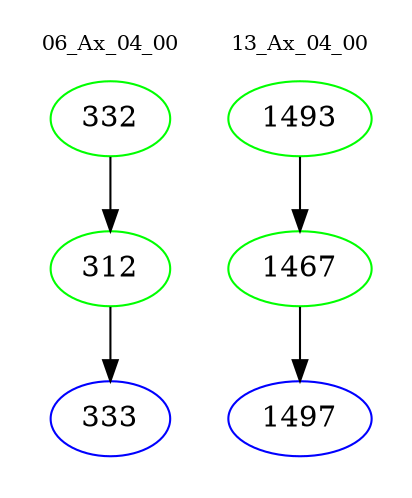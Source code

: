 digraph{
subgraph cluster_0 {
color = white
label = "06_Ax_04_00";
fontsize=10;
T0_332 [label="332", color="green"]
T0_332 -> T0_312 [color="black"]
T0_312 [label="312", color="green"]
T0_312 -> T0_333 [color="black"]
T0_333 [label="333", color="blue"]
}
subgraph cluster_1 {
color = white
label = "13_Ax_04_00";
fontsize=10;
T1_1493 [label="1493", color="green"]
T1_1493 -> T1_1467 [color="black"]
T1_1467 [label="1467", color="green"]
T1_1467 -> T1_1497 [color="black"]
T1_1497 [label="1497", color="blue"]
}
}
